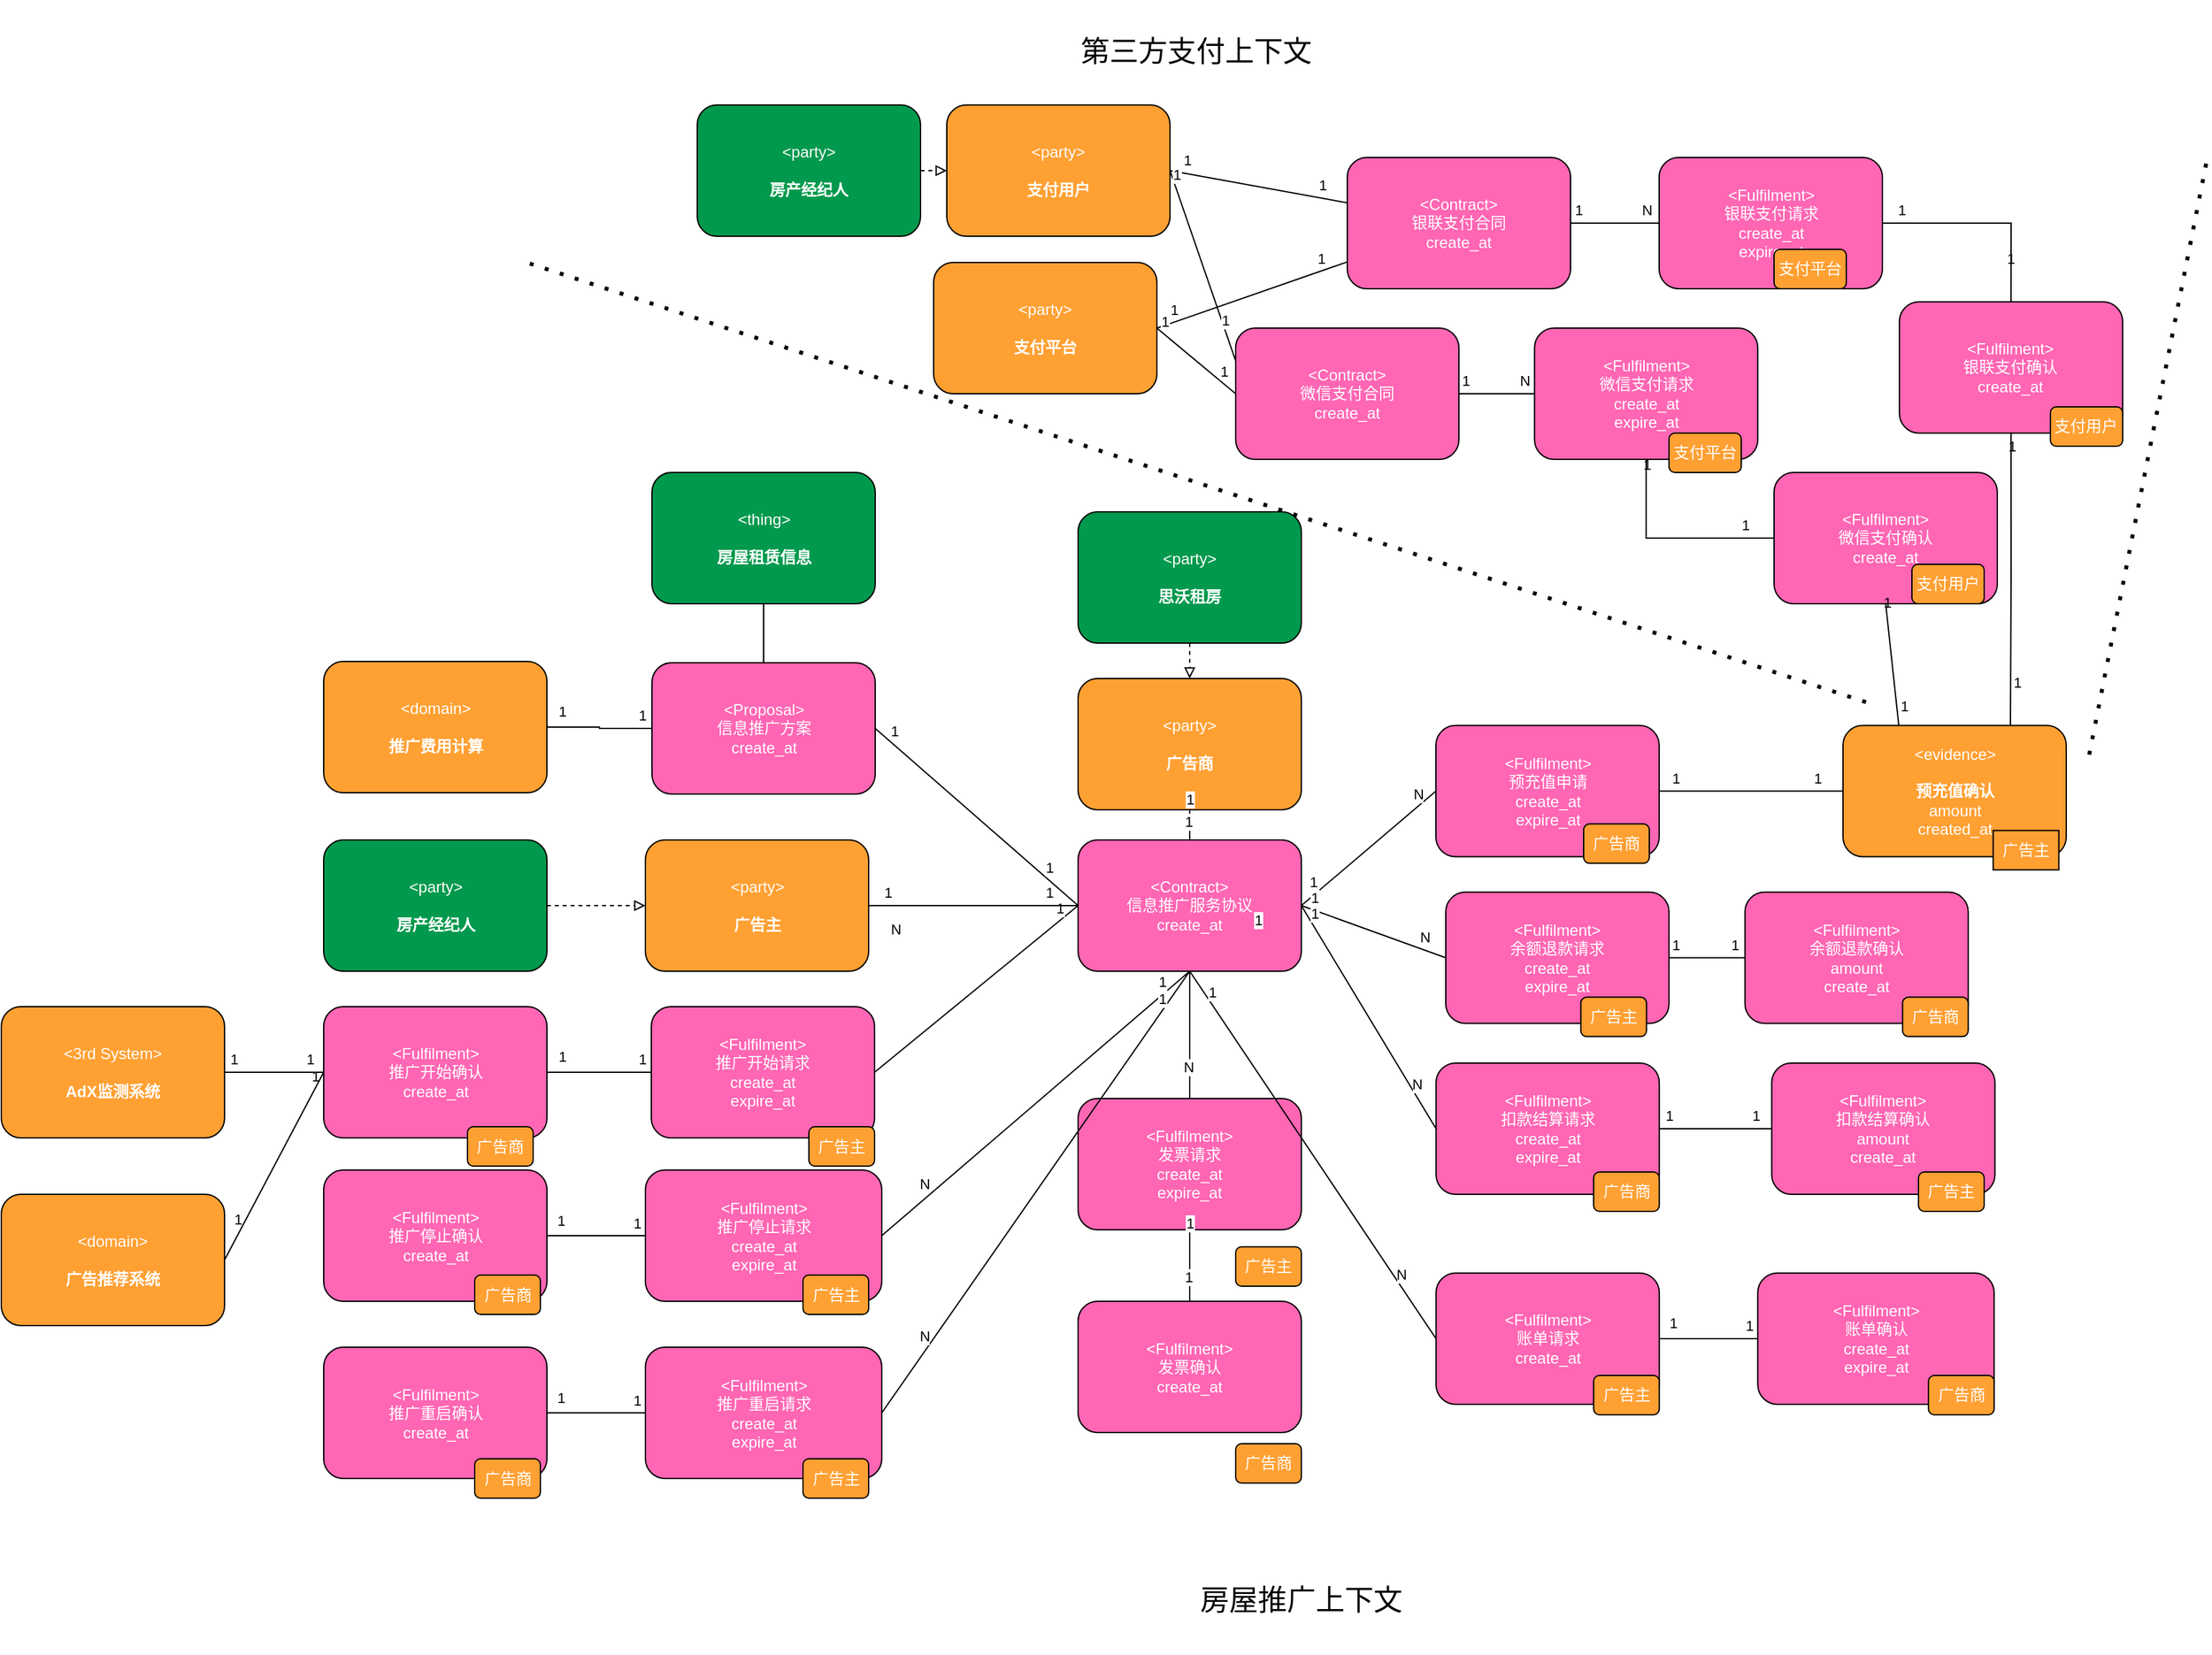 <mxfile version="17.1.3" type="github">
  <diagram id="7X0aprmpQkbsL2IaRRZH" name="Page-1">
    <mxGraphModel dx="5043" dy="2040" grid="1" gridSize="10" guides="1" tooltips="1" connect="1" arrows="1" fold="1" page="1" pageScale="1" pageWidth="1654" pageHeight="2336" math="0" shadow="0">
      <root>
        <mxCell id="0" />
        <mxCell id="1" parent="0" />
        <object label="&lt;font color=&quot;#ffffff&quot;&gt;&amp;lt;%type%&amp;gt;&lt;br&gt;%name%&lt;br&gt;%createAt%&lt;br&gt;&lt;/font&gt;" placeholders="1" type="Contract" name="信息推广服务协议" createAt="create_at" id="3hr6SnEZfDYjpyvEF0oO-1">
          <mxCell style="rounded=1;whiteSpace=wrap;html=1;fillColor=#FF66B3;noLabel=0;comic=0;recursiveResize=1;" parent="1" vertex="1">
            <mxGeometry x="690" y="730" width="170" height="100" as="geometry" />
          </mxCell>
        </object>
        <object label="&lt;font color=&quot;#ffffff&quot;&gt;&amp;lt;%type%&amp;gt;&lt;br&gt;%name%&lt;br&gt;%createAt%&lt;br&gt;%expireAt%&lt;br&gt;&lt;/font&gt;" placeholders="1" type="Fulfilment" name="推广开始请求" createAt="create_at" expireAt="expire_at" id="3hr6SnEZfDYjpyvEF0oO-2">
          <mxCell style="rounded=1;whiteSpace=wrap;html=1;fillColor=#FF66B3;noLabel=0;comic=0;recursiveResize=1;" parent="1" vertex="1">
            <mxGeometry x="365.0" y="857" width="170" height="100" as="geometry" />
          </mxCell>
        </object>
        <object label="&lt;font color=&quot;#ffffff&quot;&gt;&amp;lt;%type%&amp;gt;&lt;br&gt;%name%&lt;br&gt;%createAt%&lt;br&gt;&lt;/font&gt;" placeholders="1" type="Fulfilment" name="推广开始确认" createAt="create_at" id="3hr6SnEZfDYjpyvEF0oO-3">
          <mxCell style="rounded=1;whiteSpace=wrap;html=1;fillColor=#FF66B3;noLabel=0;comic=0;recursiveResize=1;" parent="1" vertex="1">
            <mxGeometry x="115.5" y="857" width="170" height="100" as="geometry" />
          </mxCell>
        </object>
        <mxCell id="3hr6SnEZfDYjpyvEF0oO-4" style="rounded=0;orthogonalLoop=1;jettySize=auto;html=1;entryX=1;entryY=0.5;entryDx=0;entryDy=0;endArrow=none;endFill=0;exitX=0;exitY=0.5;exitDx=0;exitDy=0;" parent="1" source="3hr6SnEZfDYjpyvEF0oO-1" target="3hr6SnEZfDYjpyvEF0oO-2" edge="1">
          <mxGeometry relative="1" as="geometry">
            <mxPoint x="650" y="780" as="sourcePoint" />
            <mxPoint x="870" y="680" as="targetPoint" />
          </mxGeometry>
        </mxCell>
        <mxCell id="3hr6SnEZfDYjpyvEF0oO-5" value="1" style="edgeLabel;html=1;align=center;verticalAlign=middle;resizable=0;points=[];" parent="3hr6SnEZfDYjpyvEF0oO-4" vertex="1" connectable="0">
          <mxGeometry x="-0.82" relative="1" as="geometry">
            <mxPoint y="-10" as="offset" />
          </mxGeometry>
        </mxCell>
        <mxCell id="3hr6SnEZfDYjpyvEF0oO-6" value="N" style="edgeLabel;html=1;align=center;verticalAlign=middle;resizable=0;points=[];" parent="3hr6SnEZfDYjpyvEF0oO-4" vertex="1" connectable="0">
          <mxGeometry x="0.72" y="-1" relative="1" as="geometry">
            <mxPoint x="-5" y="-91" as="offset" />
          </mxGeometry>
        </mxCell>
        <mxCell id="3hr6SnEZfDYjpyvEF0oO-7" style="edgeStyle=orthogonalEdgeStyle;rounded=0;orthogonalLoop=1;jettySize=auto;html=1;exitX=0;exitY=0.5;exitDx=0;exitDy=0;endArrow=none;endFill=0;entryX=1;entryY=0.5;entryDx=0;entryDy=0;" parent="1" source="3hr6SnEZfDYjpyvEF0oO-2" target="3hr6SnEZfDYjpyvEF0oO-3" edge="1">
          <mxGeometry relative="1" as="geometry">
            <mxPoint x="1022.67" y="868.5" as="sourcePoint" />
            <mxPoint x="1062.67" y="868.5" as="targetPoint" />
          </mxGeometry>
        </mxCell>
        <mxCell id="3hr6SnEZfDYjpyvEF0oO-8" value="1" style="edgeLabel;html=1;align=center;verticalAlign=middle;resizable=0;points=[];" parent="3hr6SnEZfDYjpyvEF0oO-7" vertex="1" connectable="0">
          <mxGeometry x="-0.82" relative="1" as="geometry">
            <mxPoint y="-10" as="offset" />
          </mxGeometry>
        </mxCell>
        <mxCell id="3hr6SnEZfDYjpyvEF0oO-9" value="1" style="edgeLabel;html=1;align=center;verticalAlign=middle;resizable=0;points=[];" parent="3hr6SnEZfDYjpyvEF0oO-7" vertex="1" connectable="0">
          <mxGeometry x="0.72" y="-1" relative="1" as="geometry">
            <mxPoint y="-11" as="offset" />
          </mxGeometry>
        </mxCell>
        <object label="&lt;font color=&quot;#ffffff&quot;&gt;&amp;lt;%type%&amp;gt;&lt;br&gt;%name%&lt;br&gt;%createAt%&lt;br&gt;%expireAt%&lt;br&gt;&lt;/font&gt;" placeholders="1" type="Fulfilment" name="推广停止请求" createAt="create_at" expireAt="expire_at" id="3hr6SnEZfDYjpyvEF0oO-10">
          <mxCell style="rounded=1;whiteSpace=wrap;html=1;fillColor=#FF66B3;noLabel=0;comic=0;recursiveResize=1;" parent="1" vertex="1">
            <mxGeometry x="360.5" y="981.5" width="180" height="100" as="geometry" />
          </mxCell>
        </object>
        <object label="&lt;font color=&quot;#ffffff&quot;&gt;&amp;lt;%type%&amp;gt;&lt;br&gt;%name%&lt;br&gt;%createAt%&lt;br&gt;&lt;/font&gt;" placeholders="1" type="Fulfilment" name="推广停止确认" createAt="create_at" id="3hr6SnEZfDYjpyvEF0oO-11">
          <mxCell style="rounded=1;whiteSpace=wrap;html=1;fillColor=#FF66B3;noLabel=0;comic=0;recursiveResize=1;" parent="1" vertex="1">
            <mxGeometry x="115.5" y="981.5" width="170" height="100" as="geometry" />
          </mxCell>
        </object>
        <mxCell id="3hr6SnEZfDYjpyvEF0oO-12" style="edgeStyle=orthogonalEdgeStyle;rounded=0;orthogonalLoop=1;jettySize=auto;html=1;exitX=0;exitY=0.5;exitDx=0;exitDy=0;endArrow=none;endFill=0;entryX=1;entryY=0.5;entryDx=0;entryDy=0;" parent="1" source="3hr6SnEZfDYjpyvEF0oO-10" target="3hr6SnEZfDYjpyvEF0oO-11" edge="1">
          <mxGeometry relative="1" as="geometry">
            <mxPoint x="1075.5" y="771.5" as="sourcePoint" />
            <mxPoint x="1115.5" y="771.5" as="targetPoint" />
          </mxGeometry>
        </mxCell>
        <mxCell id="3hr6SnEZfDYjpyvEF0oO-13" value="1" style="edgeLabel;html=1;align=center;verticalAlign=middle;resizable=0;points=[];" parent="3hr6SnEZfDYjpyvEF0oO-12" vertex="1" connectable="0">
          <mxGeometry x="-0.82" relative="1" as="geometry">
            <mxPoint y="-10" as="offset" />
          </mxGeometry>
        </mxCell>
        <mxCell id="3hr6SnEZfDYjpyvEF0oO-14" value="1" style="edgeLabel;html=1;align=center;verticalAlign=middle;resizable=0;points=[];" parent="3hr6SnEZfDYjpyvEF0oO-12" vertex="1" connectable="0">
          <mxGeometry x="0.72" y="-1" relative="1" as="geometry">
            <mxPoint y="-11" as="offset" />
          </mxGeometry>
        </mxCell>
        <mxCell id="3hr6SnEZfDYjpyvEF0oO-15" style="rounded=0;orthogonalLoop=1;jettySize=auto;html=1;exitX=0.5;exitY=1;exitDx=0;exitDy=0;entryX=1;entryY=0.5;entryDx=0;entryDy=0;endArrow=none;endFill=0;" parent="1" source="3hr6SnEZfDYjpyvEF0oO-1" target="3hr6SnEZfDYjpyvEF0oO-10" edge="1">
          <mxGeometry relative="1" as="geometry">
            <mxPoint x="765" y="710" as="sourcePoint" />
            <mxPoint x="910" y="650" as="targetPoint" />
          </mxGeometry>
        </mxCell>
        <mxCell id="3hr6SnEZfDYjpyvEF0oO-16" value="1" style="edgeLabel;html=1;align=center;verticalAlign=middle;resizable=0;points=[];" parent="3hr6SnEZfDYjpyvEF0oO-15" vertex="1" connectable="0">
          <mxGeometry x="-0.82" relative="1" as="geometry">
            <mxPoint y="-10" as="offset" />
          </mxGeometry>
        </mxCell>
        <mxCell id="3hr6SnEZfDYjpyvEF0oO-17" value="N" style="edgeLabel;html=1;align=center;verticalAlign=middle;resizable=0;points=[];" parent="3hr6SnEZfDYjpyvEF0oO-15" vertex="1" connectable="0">
          <mxGeometry x="0.72" y="-1" relative="1" as="geometry">
            <mxPoint y="-11" as="offset" />
          </mxGeometry>
        </mxCell>
        <object label="&lt;font color=&quot;#ffffff&quot;&gt;&amp;lt;%type%&amp;gt;&lt;br&gt;%name%&lt;br&gt;%createAt%&lt;br&gt;%expireAt%&lt;br&gt;&lt;/font&gt;" placeholders="1" type="Fulfilment" name="预充值申请" createAt="create_at" expireAt="expire_at" id="3hr6SnEZfDYjpyvEF0oO-18">
          <mxCell style="rounded=1;whiteSpace=wrap;html=1;fillColor=#FF66B3;noLabel=0;comic=0;recursiveResize=1;" parent="1" vertex="1">
            <mxGeometry x="962.5" y="642.78" width="170" height="100" as="geometry" />
          </mxCell>
        </object>
        <object label="&lt;font color=&quot;#ffffff&quot;&gt;&amp;lt;%type%&amp;gt;&lt;br&gt;%name%&lt;br&gt;%createAt%&lt;br&gt;&lt;/font&gt;" placeholders="1" type="Fulfilment" name="微信支付确认" createAt="create_at" id="3hr6SnEZfDYjpyvEF0oO-19">
          <mxCell style="rounded=1;whiteSpace=wrap;html=1;fillColor=#FF66B3;noLabel=0;comic=0;recursiveResize=1;" parent="1" vertex="1">
            <mxGeometry x="1220" y="450" width="170" height="100" as="geometry" />
          </mxCell>
        </object>
        <mxCell id="3hr6SnEZfDYjpyvEF0oO-20" style="edgeStyle=orthogonalEdgeStyle;rounded=0;orthogonalLoop=1;jettySize=auto;html=1;exitX=1;exitY=0.5;exitDx=0;exitDy=0;endArrow=none;endFill=0;entryX=0;entryY=0.5;entryDx=0;entryDy=0;" parent="1" source="3hr6SnEZfDYjpyvEF0oO-18" target="3hr6SnEZfDYjpyvEF0oO-69" edge="1">
          <mxGeometry relative="1" as="geometry">
            <mxPoint x="1127.85" y="882.78" as="sourcePoint" />
            <mxPoint x="1167.85" y="882.78" as="targetPoint" />
          </mxGeometry>
        </mxCell>
        <mxCell id="3hr6SnEZfDYjpyvEF0oO-21" value="1" style="edgeLabel;html=1;align=center;verticalAlign=middle;resizable=0;points=[];" parent="3hr6SnEZfDYjpyvEF0oO-20" vertex="1" connectable="0">
          <mxGeometry x="-0.82" relative="1" as="geometry">
            <mxPoint y="-10" as="offset" />
          </mxGeometry>
        </mxCell>
        <mxCell id="3hr6SnEZfDYjpyvEF0oO-22" value="1" style="edgeLabel;html=1;align=center;verticalAlign=middle;resizable=0;points=[];" parent="3hr6SnEZfDYjpyvEF0oO-20" vertex="1" connectable="0">
          <mxGeometry x="0.72" y="-1" relative="1" as="geometry">
            <mxPoint y="-11" as="offset" />
          </mxGeometry>
        </mxCell>
        <mxCell id="3hr6SnEZfDYjpyvEF0oO-23" style="rounded=0;orthogonalLoop=1;jettySize=auto;html=1;entryX=0;entryY=0.5;entryDx=0;entryDy=0;endArrow=none;endFill=0;" parent="1" target="3hr6SnEZfDYjpyvEF0oO-18" edge="1">
          <mxGeometry relative="1" as="geometry">
            <mxPoint x="860" y="780" as="sourcePoint" />
            <mxPoint x="915" y="800" as="targetPoint" />
          </mxGeometry>
        </mxCell>
        <mxCell id="3hr6SnEZfDYjpyvEF0oO-24" value="1" style="edgeLabel;html=1;align=center;verticalAlign=middle;resizable=0;points=[];" parent="3hr6SnEZfDYjpyvEF0oO-23" vertex="1" connectable="0">
          <mxGeometry x="-0.82" relative="1" as="geometry">
            <mxPoint y="-10" as="offset" />
          </mxGeometry>
        </mxCell>
        <mxCell id="3hr6SnEZfDYjpyvEF0oO-25" value="N" style="edgeLabel;html=1;align=center;verticalAlign=middle;resizable=0;points=[];" parent="3hr6SnEZfDYjpyvEF0oO-23" vertex="1" connectable="0">
          <mxGeometry x="0.72" y="-1" relative="1" as="geometry">
            <mxPoint y="-11" as="offset" />
          </mxGeometry>
        </mxCell>
        <object label="&lt;font color=&quot;#ffffff&quot;&gt;&amp;lt;%type%&amp;gt;&lt;br&gt;%name%&lt;br&gt;%createAt%&lt;br&gt;%expireAt%&lt;br&gt;&lt;/font&gt;" placeholders="1" type="Fulfilment" name="余额退款请求" createAt="create_at" expireAt="expire_at" id="3hr6SnEZfDYjpyvEF0oO-31">
          <mxCell style="rounded=1;whiteSpace=wrap;html=1;fillColor=#FF66B3;noLabel=0;comic=0;recursiveResize=1;" parent="1" vertex="1">
            <mxGeometry x="970" y="769.78" width="170" height="100" as="geometry" />
          </mxCell>
        </object>
        <object label="&lt;font color=&quot;#ffffff&quot;&gt;&amp;lt;%type%&amp;gt;&lt;br&gt;%name%&lt;br&gt;%amount%&lt;br&gt;%createAt%&lt;br&gt;&lt;/font&gt;" placeholders="1" type="Fulfilment" name="余额退款确认" createAt="create_at" amount="amount" id="3hr6SnEZfDYjpyvEF0oO-32">
          <mxCell style="rounded=1;whiteSpace=wrap;html=1;fillColor=#FF66B3;noLabel=0;comic=0;recursiveResize=1;" parent="1" vertex="1">
            <mxGeometry x="1197.85" y="769.78" width="170" height="100" as="geometry" />
          </mxCell>
        </object>
        <mxCell id="3hr6SnEZfDYjpyvEF0oO-33" style="edgeStyle=orthogonalEdgeStyle;rounded=0;orthogonalLoop=1;jettySize=auto;html=1;exitX=1;exitY=0.5;exitDx=0;exitDy=0;endArrow=none;endFill=0;entryX=0;entryY=0.5;entryDx=0;entryDy=0;" parent="1" source="3hr6SnEZfDYjpyvEF0oO-31" target="3hr6SnEZfDYjpyvEF0oO-32" edge="1">
          <mxGeometry relative="1" as="geometry">
            <mxPoint x="1247.85" y="689.78" as="sourcePoint" />
            <mxPoint x="1287.85" y="689.78" as="targetPoint" />
          </mxGeometry>
        </mxCell>
        <mxCell id="3hr6SnEZfDYjpyvEF0oO-34" value="1" style="edgeLabel;html=1;align=center;verticalAlign=middle;resizable=0;points=[];" parent="3hr6SnEZfDYjpyvEF0oO-33" vertex="1" connectable="0">
          <mxGeometry x="-0.82" relative="1" as="geometry">
            <mxPoint y="-10" as="offset" />
          </mxGeometry>
        </mxCell>
        <mxCell id="3hr6SnEZfDYjpyvEF0oO-35" value="1" style="edgeLabel;html=1;align=center;verticalAlign=middle;resizable=0;points=[];" parent="3hr6SnEZfDYjpyvEF0oO-33" vertex="1" connectable="0">
          <mxGeometry x="0.72" y="-1" relative="1" as="geometry">
            <mxPoint y="-11" as="offset" />
          </mxGeometry>
        </mxCell>
        <mxCell id="3hr6SnEZfDYjpyvEF0oO-39" style="rounded=0;orthogonalLoop=1;jettySize=auto;html=1;exitX=1;exitY=0.5;exitDx=0;exitDy=0;entryX=0;entryY=0.5;entryDx=0;entryDy=0;endArrow=none;endFill=0;" parent="1" source="3hr6SnEZfDYjpyvEF0oO-1" target="3hr6SnEZfDYjpyvEF0oO-31" edge="1">
          <mxGeometry relative="1" as="geometry">
            <mxPoint x="755" y="850" as="sourcePoint" />
            <mxPoint x="915" y="920" as="targetPoint" />
          </mxGeometry>
        </mxCell>
        <mxCell id="3hr6SnEZfDYjpyvEF0oO-40" value="1" style="edgeLabel;html=1;align=center;verticalAlign=middle;resizable=0;points=[];" parent="3hr6SnEZfDYjpyvEF0oO-39" vertex="1" connectable="0">
          <mxGeometry x="-0.82" relative="1" as="geometry">
            <mxPoint y="-10" as="offset" />
          </mxGeometry>
        </mxCell>
        <mxCell id="3hr6SnEZfDYjpyvEF0oO-41" value="N" style="edgeLabel;html=1;align=center;verticalAlign=middle;resizable=0;points=[];" parent="3hr6SnEZfDYjpyvEF0oO-39" vertex="1" connectable="0">
          <mxGeometry x="0.72" y="-1" relative="1" as="geometry">
            <mxPoint y="-11" as="offset" />
          </mxGeometry>
        </mxCell>
        <object label="&lt;font color=&quot;#ffffff&quot;&gt;&amp;lt;%type%&amp;gt;&lt;br&gt;%name%&lt;br&gt;%createAt%&lt;br&gt;%expireAt%&lt;br&gt;&lt;/font&gt;" placeholders="1" type="Fulfilment" name="扣款结算请求" createAt="create_at" expireAt="expire_at" id="3hr6SnEZfDYjpyvEF0oO-42">
          <mxCell style="rounded=1;whiteSpace=wrap;html=1;fillColor=#FF66B3;noLabel=0;comic=0;recursiveResize=1;" parent="1" vertex="1">
            <mxGeometry x="962.6" y="900" width="170" height="100" as="geometry" />
          </mxCell>
        </object>
        <object label="&lt;font color=&quot;#ffffff&quot;&gt;&amp;lt;%type%&amp;gt;&lt;br&gt;%name%&lt;br&gt;%amount%&lt;br&gt;%createAt%&lt;br&gt;&lt;/font&gt;" placeholders="1" type="Fulfilment" name="扣款结算确认" createAt="create_at" amount="amount" id="3hr6SnEZfDYjpyvEF0oO-43">
          <mxCell style="rounded=1;whiteSpace=wrap;html=1;fillColor=#FF66B3;noLabel=0;comic=0;recursiveResize=1;" parent="1" vertex="1">
            <mxGeometry x="1218.22" y="900" width="170" height="100" as="geometry" />
          </mxCell>
        </object>
        <mxCell id="3hr6SnEZfDYjpyvEF0oO-44" style="edgeStyle=orthogonalEdgeStyle;rounded=0;orthogonalLoop=1;jettySize=auto;html=1;exitX=1;exitY=0.5;exitDx=0;exitDy=0;endArrow=none;endFill=0;entryX=0;entryY=0.5;entryDx=0;entryDy=0;" parent="1" source="3hr6SnEZfDYjpyvEF0oO-42" target="3hr6SnEZfDYjpyvEF0oO-43" edge="1">
          <mxGeometry relative="1" as="geometry">
            <mxPoint x="1397.6" y="770" as="sourcePoint" />
            <mxPoint x="1437.6" y="770" as="targetPoint" />
          </mxGeometry>
        </mxCell>
        <mxCell id="3hr6SnEZfDYjpyvEF0oO-45" value="1" style="edgeLabel;html=1;align=center;verticalAlign=middle;resizable=0;points=[];" parent="3hr6SnEZfDYjpyvEF0oO-44" vertex="1" connectable="0">
          <mxGeometry x="-0.82" relative="1" as="geometry">
            <mxPoint y="-10" as="offset" />
          </mxGeometry>
        </mxCell>
        <mxCell id="3hr6SnEZfDYjpyvEF0oO-46" value="1" style="edgeLabel;html=1;align=center;verticalAlign=middle;resizable=0;points=[];" parent="3hr6SnEZfDYjpyvEF0oO-44" vertex="1" connectable="0">
          <mxGeometry x="0.72" y="-1" relative="1" as="geometry">
            <mxPoint y="-11" as="offset" />
          </mxGeometry>
        </mxCell>
        <mxCell id="3hr6SnEZfDYjpyvEF0oO-47" style="rounded=0;orthogonalLoop=1;jettySize=auto;html=1;endArrow=none;endFill=0;entryX=0;entryY=0.5;entryDx=0;entryDy=0;exitX=1;exitY=0.5;exitDx=0;exitDy=0;" parent="1" source="3hr6SnEZfDYjpyvEF0oO-1" target="3hr6SnEZfDYjpyvEF0oO-42" edge="1">
          <mxGeometry relative="1" as="geometry">
            <mxPoint x="735" y="830" as="sourcePoint" />
            <mxPoint x="905" y="1150" as="targetPoint" />
          </mxGeometry>
        </mxCell>
        <mxCell id="3hr6SnEZfDYjpyvEF0oO-48" value="1" style="edgeLabel;html=1;align=center;verticalAlign=middle;resizable=0;points=[];" parent="3hr6SnEZfDYjpyvEF0oO-47" vertex="1" connectable="0">
          <mxGeometry x="-0.82" relative="1" as="geometry">
            <mxPoint y="-10" as="offset" />
          </mxGeometry>
        </mxCell>
        <mxCell id="3hr6SnEZfDYjpyvEF0oO-49" value="N" style="edgeLabel;html=1;align=center;verticalAlign=middle;resizable=0;points=[];" parent="3hr6SnEZfDYjpyvEF0oO-47" vertex="1" connectable="0">
          <mxGeometry x="0.72" y="-1" relative="1" as="geometry">
            <mxPoint y="-11" as="offset" />
          </mxGeometry>
        </mxCell>
        <object label="&lt;font color=&quot;#ffffff&quot;&gt;&amp;lt;%type%&amp;gt;&lt;br&gt;%name%&lt;br&gt;%createAt%&lt;br&gt;%expireAt%&lt;br&gt;&lt;/font&gt;" placeholders="1" type="Fulfilment" name="发票请求" createAt="create_at" expireAt="expire_at" id="3hr6SnEZfDYjpyvEF0oO-50">
          <mxCell style="rounded=1;whiteSpace=wrap;html=1;fillColor=#FF66B3;noLabel=0;comic=0;recursiveResize=1;" parent="1" vertex="1">
            <mxGeometry x="690" y="927" width="170" height="100" as="geometry" />
          </mxCell>
        </object>
        <object label="&lt;font color=&quot;#ffffff&quot;&gt;&amp;lt;%type%&amp;gt;&lt;br&gt;%name%&lt;br&gt;%createAt%&lt;br&gt;&lt;/font&gt;" placeholders="1" type="Fulfilment" name="发票确认" createAt="create_at" id="3hr6SnEZfDYjpyvEF0oO-51">
          <mxCell style="rounded=1;whiteSpace=wrap;html=1;fillColor=#FF66B3;noLabel=0;comic=0;recursiveResize=1;" parent="1" vertex="1">
            <mxGeometry x="690" y="1081.5" width="170" height="100" as="geometry" />
          </mxCell>
        </object>
        <mxCell id="3hr6SnEZfDYjpyvEF0oO-52" style="edgeStyle=orthogonalEdgeStyle;rounded=0;orthogonalLoop=1;jettySize=auto;html=1;exitX=0.5;exitY=1;exitDx=0;exitDy=0;endArrow=none;endFill=0;entryX=0.5;entryY=0;entryDx=0;entryDy=0;" parent="1" source="3hr6SnEZfDYjpyvEF0oO-50" target="3hr6SnEZfDYjpyvEF0oO-51" edge="1">
          <mxGeometry relative="1" as="geometry">
            <mxPoint x="1230" y="967" as="sourcePoint" />
            <mxPoint x="1270" y="967" as="targetPoint" />
          </mxGeometry>
        </mxCell>
        <mxCell id="3hr6SnEZfDYjpyvEF0oO-53" value="1" style="edgeLabel;html=1;align=center;verticalAlign=middle;resizable=0;points=[];" parent="3hr6SnEZfDYjpyvEF0oO-52" vertex="1" connectable="0">
          <mxGeometry x="-0.82" relative="1" as="geometry">
            <mxPoint y="-10" as="offset" />
          </mxGeometry>
        </mxCell>
        <mxCell id="3hr6SnEZfDYjpyvEF0oO-54" value="1" style="edgeLabel;html=1;align=center;verticalAlign=middle;resizable=0;points=[];" parent="3hr6SnEZfDYjpyvEF0oO-52" vertex="1" connectable="0">
          <mxGeometry x="0.72" y="-1" relative="1" as="geometry">
            <mxPoint y="-11" as="offset" />
          </mxGeometry>
        </mxCell>
        <object label="&lt;font color=&quot;#ffffff&quot;&gt;&amp;lt;%type%&amp;gt;&lt;br&gt;&lt;br&gt;&lt;b&gt;%name%&lt;/b&gt;&lt;br&gt;&lt;/font&gt;" placeholders="1" type="party" name="房产经纪人" id="3hr6SnEZfDYjpyvEF0oO-55">
          <mxCell style="rounded=1;whiteSpace=wrap;html=1;noLabel=0;comic=0;recursiveResize=1;fillColor=#00994D;" parent="1" vertex="1">
            <mxGeometry x="115.5" y="730" width="170" height="100" as="geometry" />
          </mxCell>
        </object>
        <mxCell id="3hr6SnEZfDYjpyvEF0oO-56" style="edgeStyle=orthogonalEdgeStyle;rounded=0;orthogonalLoop=1;jettySize=auto;html=1;entryX=0;entryY=0.5;entryDx=0;entryDy=0;endArrow=none;endFill=0;exitX=1;exitY=0.5;exitDx=0;exitDy=0;" parent="1" source="3hr6SnEZfDYjpyvEF0oO-59" target="3hr6SnEZfDYjpyvEF0oO-1" edge="1">
          <mxGeometry relative="1" as="geometry">
            <mxPoint x="590" y="920" as="sourcePoint" />
            <mxPoint x="690" y="920" as="targetPoint" />
          </mxGeometry>
        </mxCell>
        <mxCell id="3hr6SnEZfDYjpyvEF0oO-57" value="1" style="edgeLabel;html=1;align=center;verticalAlign=middle;resizable=0;points=[];" parent="3hr6SnEZfDYjpyvEF0oO-56" vertex="1" connectable="0">
          <mxGeometry x="-0.82" relative="1" as="geometry">
            <mxPoint y="-10" as="offset" />
          </mxGeometry>
        </mxCell>
        <mxCell id="3hr6SnEZfDYjpyvEF0oO-58" value="1" style="edgeLabel;html=1;align=center;verticalAlign=middle;resizable=0;points=[];" parent="3hr6SnEZfDYjpyvEF0oO-56" vertex="1" connectable="0">
          <mxGeometry x="0.72" y="-1" relative="1" as="geometry">
            <mxPoint y="-11" as="offset" />
          </mxGeometry>
        </mxCell>
        <object label="&lt;font color=&quot;#ffffff&quot;&gt;&amp;lt;%type%&amp;gt;&lt;br&gt;&lt;br&gt;&lt;b&gt;%name%&lt;/b&gt;&lt;br&gt;&lt;/font&gt;" placeholders="1" type="party" name="广告主" id="3hr6SnEZfDYjpyvEF0oO-59">
          <mxCell style="rounded=1;whiteSpace=wrap;html=1;noLabel=0;comic=0;recursiveResize=1;fillColor=#FFA033;" parent="1" vertex="1">
            <mxGeometry x="360.5" y="730" width="170" height="100" as="geometry" />
          </mxCell>
        </object>
        <mxCell id="3hr6SnEZfDYjpyvEF0oO-60" style="edgeStyle=none;rounded=0;orthogonalLoop=1;jettySize=auto;html=1;exitX=1;exitY=0.5;exitDx=0;exitDy=0;endArrow=block;endFill=0;dashed=1;entryX=0;entryY=0.5;entryDx=0;entryDy=0;" parent="1" source="3hr6SnEZfDYjpyvEF0oO-55" target="3hr6SnEZfDYjpyvEF0oO-59" edge="1">
          <mxGeometry relative="1" as="geometry">
            <mxPoint x="525.5" y="850" as="sourcePoint" />
            <mxPoint x="595.5" y="850" as="targetPoint" />
          </mxGeometry>
        </mxCell>
        <mxCell id="3hr6SnEZfDYjpyvEF0oO-65" style="rounded=0;orthogonalLoop=1;jettySize=auto;html=1;entryX=0.5;entryY=0;entryDx=0;entryDy=0;endArrow=none;endFill=0;fontColor=#FFFFFF;exitX=0.5;exitY=1;exitDx=0;exitDy=0;" parent="1" source="3hr6SnEZfDYjpyvEF0oO-1" target="3hr6SnEZfDYjpyvEF0oO-50" edge="1">
          <mxGeometry relative="1" as="geometry">
            <mxPoint x="790" y="960" as="sourcePoint" />
            <mxPoint x="970" y="970" as="targetPoint" />
          </mxGeometry>
        </mxCell>
        <mxCell id="3hr6SnEZfDYjpyvEF0oO-66" value="1" style="edgeLabel;html=1;align=center;verticalAlign=middle;resizable=0;points=[];labelBackgroundColor=#FFFFFF;fontColor=#000000;strokeColor=#000000;fillColor=#FFa033;" parent="3hr6SnEZfDYjpyvEF0oO-65" vertex="1" connectable="0">
          <mxGeometry x="-0.82" relative="1" as="geometry">
            <mxPoint x="52" y="-48" as="offset" />
          </mxGeometry>
        </mxCell>
        <mxCell id="3hr6SnEZfDYjpyvEF0oO-67" value="N" style="edgeLabel;html=1;align=center;verticalAlign=middle;resizable=0;points=[];labelBackgroundColor=#FFFFFF;fontColor=#000000;strokeColor=#000000;fillColor=#FFa033;" parent="3hr6SnEZfDYjpyvEF0oO-65" vertex="1" connectable="0">
          <mxGeometry x="0.72" y="-1" relative="1" as="geometry">
            <mxPoint y="-11" as="offset" />
          </mxGeometry>
        </mxCell>
        <mxCell id="3hr6SnEZfDYjpyvEF0oO-68" value="&lt;font color=&quot;#ffffff&quot;&gt;广告主&lt;/font&gt;" style="rounded=1;whiteSpace=wrap;html=1;fillColor=#FFa033;strokeColor=#000000;" parent="1" vertex="1">
          <mxGeometry x="810" y="1040" width="50" height="30" as="geometry" />
        </mxCell>
        <object label="&lt;font color=&quot;#ffffff&quot;&gt;&lt;span&gt;&amp;lt;%type%&amp;gt;&lt;br&gt;&lt;br&gt;&lt;b&gt;%name%&lt;br&gt;&lt;/b&gt;%amount%&lt;br&gt;%createAt%&lt;/span&gt;&lt;br&gt;&lt;/font&gt;" placeholders="1" type="evidence" name="预充值确认" createAt="created_at" amount="amount" id="3hr6SnEZfDYjpyvEF0oO-69">
          <mxCell style="rounded=1;whiteSpace=wrap;html=1;noLabel=0;comic=0;recursiveResize=1;fillColor=#FFA033;labelBackgroundColor=#FFA033;fontColor=#000000;strokeColor=#000000;" parent="1" vertex="1">
            <mxGeometry x="1272.5" y="642.78" width="170" height="100" as="geometry" />
          </mxCell>
        </object>
        <object label="&lt;font color=&quot;#ffffff&quot;&gt;&amp;lt;%type%&amp;gt;&lt;br&gt;%name%&lt;br&gt;%createAt%&lt;br&gt;%expireAt%&lt;br&gt;&lt;/font&gt;" placeholders="1" type="Fulfilment" name="微信支付请求" createAt="create_at" expireAt="expire_at" id="3hr6SnEZfDYjpyvEF0oO-70">
          <mxCell style="rounded=1;whiteSpace=wrap;html=1;fillColor=#FF66B3;noLabel=0;comic=0;recursiveResize=1;labelBackgroundColor=none;fontColor=#FFFFFF;strokeColor=#000000;" parent="1" vertex="1">
            <mxGeometry x="1037.6" y="340" width="170" height="100" as="geometry" />
          </mxCell>
        </object>
        <mxCell id="3hr6SnEZfDYjpyvEF0oO-71" style="rounded=0;orthogonalLoop=1;jettySize=auto;html=1;exitX=0.5;exitY=1;exitDx=0;exitDy=0;entryX=0.25;entryY=0;entryDx=0;entryDy=0;endArrow=none;endFill=0;fontColor=#FFFFFF;" parent="1" source="3hr6SnEZfDYjpyvEF0oO-19" target="3hr6SnEZfDYjpyvEF0oO-69" edge="1">
          <mxGeometry relative="1" as="geometry">
            <mxPoint x="1360" y="460" as="sourcePoint" />
            <mxPoint x="1282.5" y="510" as="targetPoint" />
          </mxGeometry>
        </mxCell>
        <mxCell id="3hr6SnEZfDYjpyvEF0oO-72" value="&lt;font color=&quot;#000000&quot;&gt;1&lt;/font&gt;" style="edgeLabel;html=1;align=center;verticalAlign=middle;resizable=0;points=[];labelBackgroundColor=none;fontColor=#FFFFFF;strokeColor=#000000;fillColor=#FFA033;" parent="3hr6SnEZfDYjpyvEF0oO-71" vertex="1" connectable="0">
          <mxGeometry x="-0.82" relative="1" as="geometry">
            <mxPoint y="-10" as="offset" />
          </mxGeometry>
        </mxCell>
        <mxCell id="3hr6SnEZfDYjpyvEF0oO-73" value="1" style="edgeLabel;html=1;align=center;verticalAlign=middle;resizable=0;points=[];labelBackgroundColor=none;fontColor=#000000;strokeColor=#000000;fillColor=#FFA033;" parent="3hr6SnEZfDYjpyvEF0oO-71" vertex="1" connectable="0">
          <mxGeometry x="0.72" y="-1" relative="1" as="geometry">
            <mxPoint x="6" y="-2" as="offset" />
          </mxGeometry>
        </mxCell>
        <mxCell id="3hr6SnEZfDYjpyvEF0oO-74" style="edgeStyle=orthogonalEdgeStyle;rounded=0;orthogonalLoop=1;jettySize=auto;html=1;exitX=0.5;exitY=1;exitDx=0;exitDy=0;entryX=0;entryY=0.5;entryDx=0;entryDy=0;endArrow=none;endFill=0;fontColor=#000000;" parent="1" source="3hr6SnEZfDYjpyvEF0oO-70" target="3hr6SnEZfDYjpyvEF0oO-19" edge="1">
          <mxGeometry relative="1" as="geometry">
            <mxPoint x="1095" y="240" as="sourcePoint" />
            <mxPoint x="1195" y="240" as="targetPoint" />
          </mxGeometry>
        </mxCell>
        <mxCell id="3hr6SnEZfDYjpyvEF0oO-75" value="1" style="edgeLabel;html=1;align=center;verticalAlign=middle;resizable=0;points=[];labelBackgroundColor=none;fontColor=#000000;strokeColor=#000000;fillColor=#FFA033;" parent="3hr6SnEZfDYjpyvEF0oO-74" vertex="1" connectable="0">
          <mxGeometry x="-0.82" relative="1" as="geometry">
            <mxPoint y="-10" as="offset" />
          </mxGeometry>
        </mxCell>
        <mxCell id="3hr6SnEZfDYjpyvEF0oO-76" value="1" style="edgeLabel;html=1;align=center;verticalAlign=middle;resizable=0;points=[];labelBackgroundColor=none;fontColor=#000000;strokeColor=#000000;fillColor=#FFA033;" parent="3hr6SnEZfDYjpyvEF0oO-74" vertex="1" connectable="0">
          <mxGeometry x="0.72" y="-1" relative="1" as="geometry">
            <mxPoint y="-11" as="offset" />
          </mxGeometry>
        </mxCell>
        <object label="&lt;font color=&quot;#ffffff&quot;&gt;&amp;lt;%type%&amp;gt;&lt;br&gt;%name%&lt;br&gt;%createAt%&lt;br&gt;&lt;/font&gt;" placeholders="1" type="Contract" name="微信支付合同" createAt="create_at" id="3hr6SnEZfDYjpyvEF0oO-77">
          <mxCell style="rounded=1;whiteSpace=wrap;html=1;fillColor=#FF66B3;noLabel=0;comic=0;recursiveResize=1;labelBackgroundColor=none;fontColor=#000000;strokeColor=#000000;" parent="1" vertex="1">
            <mxGeometry x="810" y="340" width="170" height="100" as="geometry" />
          </mxCell>
        </object>
        <mxCell id="3hr6SnEZfDYjpyvEF0oO-78" style="edgeStyle=orthogonalEdgeStyle;rounded=0;orthogonalLoop=1;jettySize=auto;html=1;exitX=1;exitY=0.5;exitDx=0;exitDy=0;entryX=0;entryY=0.5;entryDx=0;entryDy=0;endArrow=none;endFill=0;fontColor=#000000;" parent="1" source="3hr6SnEZfDYjpyvEF0oO-77" target="3hr6SnEZfDYjpyvEF0oO-70" edge="1">
          <mxGeometry relative="1" as="geometry">
            <mxPoint x="955" y="369.29" as="sourcePoint" />
            <mxPoint x="1015" y="369.29" as="targetPoint" />
          </mxGeometry>
        </mxCell>
        <mxCell id="3hr6SnEZfDYjpyvEF0oO-79" value="1" style="edgeLabel;html=1;align=center;verticalAlign=middle;resizable=0;points=[];labelBackgroundColor=none;fontColor=#000000;strokeColor=#000000;fillColor=#FFA033;" parent="3hr6SnEZfDYjpyvEF0oO-78" vertex="1" connectable="0">
          <mxGeometry x="-0.82" relative="1" as="geometry">
            <mxPoint y="-10" as="offset" />
          </mxGeometry>
        </mxCell>
        <mxCell id="3hr6SnEZfDYjpyvEF0oO-80" value="N" style="edgeLabel;html=1;align=center;verticalAlign=middle;resizable=0;points=[];labelBackgroundColor=none;fontColor=#000000;strokeColor=#000000;fillColor=#FFA033;" parent="3hr6SnEZfDYjpyvEF0oO-78" vertex="1" connectable="0">
          <mxGeometry x="0.72" y="-1" relative="1" as="geometry">
            <mxPoint y="-11" as="offset" />
          </mxGeometry>
        </mxCell>
        <object label="&lt;font color=&quot;#ffffff&quot;&gt;&amp;lt;%type%&amp;gt;&lt;br&gt;%name%&lt;br&gt;%createAt%&lt;br&gt;&lt;/font&gt;" placeholders="1" type="Fulfilment" name="银联支付确认" createAt="create_at" id="3hr6SnEZfDYjpyvEF0oO-81">
          <mxCell style="rounded=1;whiteSpace=wrap;html=1;fillColor=#FF66B3;noLabel=0;comic=0;recursiveResize=1;" parent="1" vertex="1">
            <mxGeometry x="1315.45" y="320" width="170" height="100" as="geometry" />
          </mxCell>
        </object>
        <object label="&lt;font color=&quot;#ffffff&quot;&gt;&amp;lt;%type%&amp;gt;&lt;br&gt;%name%&lt;br&gt;%createAt%&lt;br&gt;%expireAt%&lt;br&gt;&lt;/font&gt;" placeholders="1" type="Fulfilment" name="银联支付请求" createAt="create_at" expireAt="expire_at" id="3hr6SnEZfDYjpyvEF0oO-82">
          <mxCell style="rounded=1;whiteSpace=wrap;html=1;fillColor=#FF66B3;noLabel=0;comic=0;recursiveResize=1;labelBackgroundColor=none;fontColor=#FFFFFF;strokeColor=#000000;" parent="1" vertex="1">
            <mxGeometry x="1132.5" y="210" width="170" height="100" as="geometry" />
          </mxCell>
        </object>
        <mxCell id="3hr6SnEZfDYjpyvEF0oO-83" style="edgeStyle=orthogonalEdgeStyle;rounded=0;orthogonalLoop=1;jettySize=auto;html=1;exitX=1;exitY=0.5;exitDx=0;exitDy=0;entryX=0.5;entryY=0;entryDx=0;entryDy=0;endArrow=none;endFill=0;fontColor=#000000;" parent="1" source="3hr6SnEZfDYjpyvEF0oO-82" target="3hr6SnEZfDYjpyvEF0oO-81" edge="1">
          <mxGeometry relative="1" as="geometry">
            <mxPoint x="1195" y="130" as="sourcePoint" />
            <mxPoint x="1295" y="130" as="targetPoint" />
          </mxGeometry>
        </mxCell>
        <mxCell id="3hr6SnEZfDYjpyvEF0oO-84" value="1" style="edgeLabel;html=1;align=center;verticalAlign=middle;resizable=0;points=[];labelBackgroundColor=none;fontColor=#000000;strokeColor=#000000;fillColor=#FFA033;" parent="3hr6SnEZfDYjpyvEF0oO-83" vertex="1" connectable="0">
          <mxGeometry x="-0.82" relative="1" as="geometry">
            <mxPoint y="-10" as="offset" />
          </mxGeometry>
        </mxCell>
        <mxCell id="3hr6SnEZfDYjpyvEF0oO-85" value="1" style="edgeLabel;html=1;align=center;verticalAlign=middle;resizable=0;points=[];labelBackgroundColor=none;fontColor=#000000;strokeColor=#000000;fillColor=#FFA033;" parent="3hr6SnEZfDYjpyvEF0oO-83" vertex="1" connectable="0">
          <mxGeometry x="0.72" y="-1" relative="1" as="geometry">
            <mxPoint y="-11" as="offset" />
          </mxGeometry>
        </mxCell>
        <object label="&lt;font color=&quot;#ffffff&quot;&gt;&amp;lt;%type%&amp;gt;&lt;br&gt;%name%&lt;br&gt;%createAt%&lt;br&gt;&lt;/font&gt;" placeholders="1" type="Contract" name="银联支付合同" createAt="create_at" id="3hr6SnEZfDYjpyvEF0oO-86">
          <mxCell style="rounded=1;whiteSpace=wrap;html=1;fillColor=#FF66B3;noLabel=0;comic=0;recursiveResize=1;labelBackgroundColor=none;fontColor=#000000;strokeColor=#000000;" parent="1" vertex="1">
            <mxGeometry x="895" y="210" width="170" height="100" as="geometry" />
          </mxCell>
        </object>
        <mxCell id="3hr6SnEZfDYjpyvEF0oO-87" style="edgeStyle=orthogonalEdgeStyle;rounded=0;orthogonalLoop=1;jettySize=auto;html=1;exitX=1;exitY=0.5;exitDx=0;exitDy=0;entryX=0;entryY=0.5;entryDx=0;entryDy=0;endArrow=none;endFill=0;fontColor=#000000;" parent="1" source="3hr6SnEZfDYjpyvEF0oO-86" target="3hr6SnEZfDYjpyvEF0oO-82" edge="1">
          <mxGeometry relative="1" as="geometry">
            <mxPoint x="1055" y="259.29" as="sourcePoint" />
            <mxPoint x="1115" y="259.29" as="targetPoint" />
          </mxGeometry>
        </mxCell>
        <mxCell id="3hr6SnEZfDYjpyvEF0oO-88" value="1" style="edgeLabel;html=1;align=center;verticalAlign=middle;resizable=0;points=[];labelBackgroundColor=none;fontColor=#000000;strokeColor=#000000;fillColor=#FFA033;" parent="3hr6SnEZfDYjpyvEF0oO-87" vertex="1" connectable="0">
          <mxGeometry x="-0.82" relative="1" as="geometry">
            <mxPoint y="-10" as="offset" />
          </mxGeometry>
        </mxCell>
        <mxCell id="3hr6SnEZfDYjpyvEF0oO-89" value="N" style="edgeLabel;html=1;align=center;verticalAlign=middle;resizable=0;points=[];labelBackgroundColor=none;fontColor=#000000;strokeColor=#000000;fillColor=#FFA033;" parent="3hr6SnEZfDYjpyvEF0oO-87" vertex="1" connectable="0">
          <mxGeometry x="0.72" y="-1" relative="1" as="geometry">
            <mxPoint y="-11" as="offset" />
          </mxGeometry>
        </mxCell>
        <mxCell id="3hr6SnEZfDYjpyvEF0oO-90" style="edgeStyle=orthogonalEdgeStyle;rounded=0;orthogonalLoop=1;jettySize=auto;html=1;exitX=0.5;exitY=1;exitDx=0;exitDy=0;endArrow=none;endFill=0;fontColor=#FFFFFF;entryX=0.75;entryY=0;entryDx=0;entryDy=0;" parent="1" source="3hr6SnEZfDYjpyvEF0oO-81" target="3hr6SnEZfDYjpyvEF0oO-69" edge="1">
          <mxGeometry relative="1" as="geometry">
            <mxPoint x="1178" y="440" as="sourcePoint" />
            <mxPoint x="1240" y="540" as="targetPoint" />
          </mxGeometry>
        </mxCell>
        <mxCell id="3hr6SnEZfDYjpyvEF0oO-91" value="&lt;font color=&quot;#000000&quot;&gt;1&lt;/font&gt;" style="edgeLabel;html=1;align=center;verticalAlign=middle;resizable=0;points=[];labelBackgroundColor=none;fontColor=#FFFFFF;strokeColor=#000000;fillColor=#FFA033;" parent="3hr6SnEZfDYjpyvEF0oO-90" vertex="1" connectable="0">
          <mxGeometry x="-0.82" relative="1" as="geometry">
            <mxPoint y="-10" as="offset" />
          </mxGeometry>
        </mxCell>
        <mxCell id="3hr6SnEZfDYjpyvEF0oO-92" value="1" style="edgeLabel;html=1;align=center;verticalAlign=middle;resizable=0;points=[];labelBackgroundColor=none;fontColor=#000000;strokeColor=#000000;fillColor=#FFA033;" parent="3hr6SnEZfDYjpyvEF0oO-90" vertex="1" connectable="0">
          <mxGeometry x="0.72" y="-1" relative="1" as="geometry">
            <mxPoint x="6" y="-2" as="offset" />
          </mxGeometry>
        </mxCell>
        <mxCell id="3hr6SnEZfDYjpyvEF0oO-93" style="rounded=0;orthogonalLoop=1;jettySize=auto;html=1;exitX=1;exitY=0.5;exitDx=0;exitDy=0;endArrow=none;endFill=0;fontColor=#000000;entryX=0;entryY=0.5;entryDx=0;entryDy=0;" parent="1" source="3hr6SnEZfDYjpyvEF0oO-116" edge="1" target="3hr6SnEZfDYjpyvEF0oO-3">
          <mxGeometry relative="1" as="geometry">
            <mxPoint x="470" y="1348.5" as="sourcePoint" />
            <mxPoint x="670" y="1108.5" as="targetPoint" />
          </mxGeometry>
        </mxCell>
        <mxCell id="3hr6SnEZfDYjpyvEF0oO-94" value="1" style="edgeLabel;html=1;align=center;verticalAlign=middle;resizable=0;points=[];labelBackgroundColor=none;fontColor=#000000;strokeColor=#000000;fillColor=#FFA033;" parent="3hr6SnEZfDYjpyvEF0oO-93" vertex="1" connectable="0">
          <mxGeometry x="-0.82" relative="1" as="geometry">
            <mxPoint y="-10" as="offset" />
          </mxGeometry>
        </mxCell>
        <mxCell id="3hr6SnEZfDYjpyvEF0oO-95" value="1" style="edgeLabel;html=1;align=center;verticalAlign=middle;resizable=0;points=[];labelBackgroundColor=none;fontColor=#000000;strokeColor=#000000;fillColor=#FFA033;" parent="3hr6SnEZfDYjpyvEF0oO-93" vertex="1" connectable="0">
          <mxGeometry x="0.72" y="-1" relative="1" as="geometry">
            <mxPoint y="-11" as="offset" />
          </mxGeometry>
        </mxCell>
        <object label="&lt;font color=&quot;#ffffff&quot;&gt;&amp;lt;%type%&amp;gt;&lt;br&gt;&lt;br&gt;&lt;b&gt;%name%&lt;/b&gt;&lt;br&gt;&lt;/font&gt;" placeholders="1" type="domain" name="广告推荐系统" id="3hr6SnEZfDYjpyvEF0oO-99">
          <mxCell style="rounded=1;whiteSpace=wrap;html=1;noLabel=0;comic=0;recursiveResize=1;fillColor=#FFA033;labelBackgroundColor=none;fontColor=#000000;strokeColor=#000000;" parent="1" vertex="1">
            <mxGeometry x="-130" y="1000" width="170" height="100" as="geometry" />
          </mxCell>
        </object>
        <mxCell id="3hr6SnEZfDYjpyvEF0oO-100" style="rounded=0;orthogonalLoop=1;jettySize=auto;html=1;exitX=0;exitY=0.5;exitDx=0;exitDy=0;entryX=1;entryY=0.5;entryDx=0;entryDy=0;endArrow=none;endFill=0;fontColor=#000000;" parent="1" source="3hr6SnEZfDYjpyvEF0oO-3" target="3hr6SnEZfDYjpyvEF0oO-99" edge="1">
          <mxGeometry relative="1" as="geometry">
            <mxPoint x="760" y="820" as="sourcePoint" />
            <mxPoint x="860" y="820" as="targetPoint" />
          </mxGeometry>
        </mxCell>
        <mxCell id="3hr6SnEZfDYjpyvEF0oO-101" value="1" style="edgeLabel;html=1;align=center;verticalAlign=middle;resizable=0;points=[];labelBackgroundColor=none;fontColor=#000000;strokeColor=#000000;fillColor=#FFA033;" parent="3hr6SnEZfDYjpyvEF0oO-100" vertex="1" connectable="0">
          <mxGeometry x="-0.82" relative="1" as="geometry">
            <mxPoint y="-10" as="offset" />
          </mxGeometry>
        </mxCell>
        <mxCell id="3hr6SnEZfDYjpyvEF0oO-102" value="1" style="edgeLabel;html=1;align=center;verticalAlign=middle;resizable=0;points=[];labelBackgroundColor=none;fontColor=#000000;strokeColor=#000000;fillColor=#FFA033;" parent="3hr6SnEZfDYjpyvEF0oO-100" vertex="1" connectable="0">
          <mxGeometry x="0.72" y="-1" relative="1" as="geometry">
            <mxPoint y="-11" as="offset" />
          </mxGeometry>
        </mxCell>
        <mxCell id="3hr6SnEZfDYjpyvEF0oO-103" value="&lt;font color=&quot;#ffffff&quot;&gt;广告主&lt;/font&gt;" style="rounded=1;whiteSpace=wrap;html=1;fillColor=#FFa033;strokeColor=#000000;" parent="1" vertex="1">
          <mxGeometry x="1072.85" y="849.78" width="50" height="30" as="geometry" />
        </mxCell>
        <mxCell id="3hr6SnEZfDYjpyvEF0oO-112" value="" style="endArrow=none;dashed=1;html=1;dashPattern=1 3;strokeWidth=3;exitX=1;exitY=0;exitDx=0;exitDy=0;rounded=0;fontColor=#000000;" parent="1" edge="1">
          <mxGeometry width="50" height="50" relative="1" as="geometry">
            <mxPoint x="1460" y="665" as="sourcePoint" />
            <mxPoint x="1550" y="210" as="targetPoint" />
            <Array as="points">
              <mxPoint x="1460.41" y="665" />
            </Array>
          </mxGeometry>
        </mxCell>
        <mxCell id="3hr6SnEZfDYjpyvEF0oO-113" value="" style="endArrow=none;dashed=1;html=1;dashPattern=1 3;strokeWidth=3;rounded=0;fontColor=#000000;" parent="1" edge="1">
          <mxGeometry width="50" height="50" relative="1" as="geometry">
            <mxPoint x="1290" y="625" as="sourcePoint" />
            <mxPoint x="270" y="290" as="targetPoint" />
            <Array as="points" />
          </mxGeometry>
        </mxCell>
        <mxCell id="3hr6SnEZfDYjpyvEF0oO-114" value="&lt;span style=&quot;font-size: 22px&quot;&gt;第三方支付上下文&lt;/span&gt;" style="text;html=1;strokeColor=none;fillColor=none;align=center;verticalAlign=middle;whiteSpace=wrap;rounded=0;labelBackgroundColor=none;fontColor=#000000;" parent="1" vertex="1">
          <mxGeometry x="680" y="90" width="200" height="80" as="geometry" />
        </mxCell>
        <mxCell id="3hr6SnEZfDYjpyvEF0oO-115" value="&lt;span style=&quot;font-size: 22px&quot;&gt;房屋推广上下文&lt;/span&gt;" style="text;html=1;strokeColor=none;fillColor=none;align=center;verticalAlign=middle;whiteSpace=wrap;rounded=0;labelBackgroundColor=none;fontColor=#000000;" parent="1" vertex="1">
          <mxGeometry x="760" y="1270" width="200" height="80" as="geometry" />
        </mxCell>
        <object label="&lt;font color=&quot;#ffffff&quot;&gt;&amp;lt;%type%&amp;gt;&lt;br&gt;&lt;br&gt;&lt;b&gt;%name%&lt;/b&gt;&lt;br&gt;&lt;/font&gt;" placeholders="1" type="3rd System" name="AdX监测系统" id="3hr6SnEZfDYjpyvEF0oO-116">
          <mxCell style="rounded=1;whiteSpace=wrap;html=1;noLabel=0;comic=0;recursiveResize=1;fillColor=#FFA033;" parent="1" vertex="1">
            <mxGeometry x="-130" y="857" width="170" height="100" as="geometry" />
          </mxCell>
        </object>
        <object label="&lt;font color=&quot;#ffffff&quot;&gt;&amp;lt;%type%&amp;gt;&lt;br&gt;%name%&lt;br&gt;%createAt%&lt;br&gt;%expireAt%&lt;br&gt;&lt;/font&gt;" placeholders="1" type="Fulfilment" name="推广重启请求" createAt="create_at" expireAt="expire_at" id="_Q_CGMfBYtNZvU9vZKU9-1">
          <mxCell style="rounded=1;whiteSpace=wrap;html=1;fillColor=#FF66B3;noLabel=0;comic=0;recursiveResize=1;" vertex="1" parent="1">
            <mxGeometry x="360.5" y="1116.5" width="180" height="100" as="geometry" />
          </mxCell>
        </object>
        <object label="&lt;font color=&quot;#ffffff&quot;&gt;&amp;lt;%type%&amp;gt;&lt;br&gt;%name%&lt;br&gt;%createAt%&lt;br&gt;&lt;/font&gt;" placeholders="1" type="Fulfilment" name="推广重启确认" createAt="create_at" id="_Q_CGMfBYtNZvU9vZKU9-2">
          <mxCell style="rounded=1;whiteSpace=wrap;html=1;fillColor=#FF66B3;noLabel=0;comic=0;recursiveResize=1;" vertex="1" parent="1">
            <mxGeometry x="115.5" y="1116.5" width="170" height="100" as="geometry" />
          </mxCell>
        </object>
        <mxCell id="_Q_CGMfBYtNZvU9vZKU9-3" style="edgeStyle=orthogonalEdgeStyle;rounded=0;orthogonalLoop=1;jettySize=auto;html=1;exitX=0;exitY=0.5;exitDx=0;exitDy=0;endArrow=none;endFill=0;entryX=1;entryY=0.5;entryDx=0;entryDy=0;" edge="1" parent="1" source="_Q_CGMfBYtNZvU9vZKU9-1" target="_Q_CGMfBYtNZvU9vZKU9-2">
          <mxGeometry relative="1" as="geometry">
            <mxPoint x="1085.5" y="781.5" as="sourcePoint" />
            <mxPoint x="1125.5" y="781.5" as="targetPoint" />
          </mxGeometry>
        </mxCell>
        <mxCell id="_Q_CGMfBYtNZvU9vZKU9-4" value="1" style="edgeLabel;html=1;align=center;verticalAlign=middle;resizable=0;points=[];" vertex="1" connectable="0" parent="_Q_CGMfBYtNZvU9vZKU9-3">
          <mxGeometry x="-0.82" relative="1" as="geometry">
            <mxPoint y="-10" as="offset" />
          </mxGeometry>
        </mxCell>
        <mxCell id="_Q_CGMfBYtNZvU9vZKU9-5" value="1" style="edgeLabel;html=1;align=center;verticalAlign=middle;resizable=0;points=[];" vertex="1" connectable="0" parent="_Q_CGMfBYtNZvU9vZKU9-3">
          <mxGeometry x="0.72" y="-1" relative="1" as="geometry">
            <mxPoint y="-11" as="offset" />
          </mxGeometry>
        </mxCell>
        <mxCell id="_Q_CGMfBYtNZvU9vZKU9-6" style="rounded=0;orthogonalLoop=1;jettySize=auto;html=1;entryX=1;entryY=0.5;entryDx=0;entryDy=0;endArrow=none;endFill=0;exitX=0.5;exitY=1;exitDx=0;exitDy=0;" edge="1" parent="1" target="_Q_CGMfBYtNZvU9vZKU9-1" source="3hr6SnEZfDYjpyvEF0oO-1">
          <mxGeometry relative="1" as="geometry">
            <mxPoint x="700" y="830" as="sourcePoint" />
            <mxPoint x="920" y="660" as="targetPoint" />
          </mxGeometry>
        </mxCell>
        <mxCell id="_Q_CGMfBYtNZvU9vZKU9-7" value="1" style="edgeLabel;html=1;align=center;verticalAlign=middle;resizable=0;points=[];" vertex="1" connectable="0" parent="_Q_CGMfBYtNZvU9vZKU9-6">
          <mxGeometry x="-0.82" relative="1" as="geometry">
            <mxPoint y="-10" as="offset" />
          </mxGeometry>
        </mxCell>
        <mxCell id="_Q_CGMfBYtNZvU9vZKU9-8" value="N" style="edgeLabel;html=1;align=center;verticalAlign=middle;resizable=0;points=[];" vertex="1" connectable="0" parent="_Q_CGMfBYtNZvU9vZKU9-6">
          <mxGeometry x="0.72" y="-1" relative="1" as="geometry">
            <mxPoint y="-11" as="offset" />
          </mxGeometry>
        </mxCell>
        <object label="&lt;font color=&quot;#ffffff&quot;&gt;&amp;lt;%type%&amp;gt;&lt;br&gt;%name%&lt;br&gt;%createAt%&lt;br&gt;%expireAt%&lt;br&gt;&lt;/font&gt;" placeholders="1" type="Fulfilment" name="账单确认" createAt="create_at" expireAt="expire_at" id="_Q_CGMfBYtNZvU9vZKU9-9">
          <mxCell style="rounded=1;whiteSpace=wrap;html=1;fillColor=#FF66B3;noLabel=0;comic=0;recursiveResize=1;" vertex="1" parent="1">
            <mxGeometry x="1207.6" y="1060" width="180" height="100" as="geometry" />
          </mxCell>
        </object>
        <object label="&lt;font color=&quot;#ffffff&quot;&gt;&amp;lt;%type%&amp;gt;&lt;br&gt;%name%&lt;br&gt;%createAt%&lt;br&gt;&lt;/font&gt;" placeholders="1" type="Fulfilment" name="账单请求" createAt="create_at" id="_Q_CGMfBYtNZvU9vZKU9-10">
          <mxCell style="rounded=1;whiteSpace=wrap;html=1;fillColor=#FF66B3;noLabel=0;comic=0;recursiveResize=1;" vertex="1" parent="1">
            <mxGeometry x="962.6" y="1060" width="170" height="100" as="geometry" />
          </mxCell>
        </object>
        <mxCell id="_Q_CGMfBYtNZvU9vZKU9-11" style="edgeStyle=orthogonalEdgeStyle;rounded=0;orthogonalLoop=1;jettySize=auto;html=1;exitX=0;exitY=0.5;exitDx=0;exitDy=0;endArrow=none;endFill=0;entryX=1;entryY=0.5;entryDx=0;entryDy=0;" edge="1" parent="1" source="_Q_CGMfBYtNZvU9vZKU9-9" target="_Q_CGMfBYtNZvU9vZKU9-10">
          <mxGeometry relative="1" as="geometry">
            <mxPoint x="1922.6" y="850" as="sourcePoint" />
            <mxPoint x="1962.6" y="850" as="targetPoint" />
          </mxGeometry>
        </mxCell>
        <mxCell id="_Q_CGMfBYtNZvU9vZKU9-12" value="1" style="edgeLabel;html=1;align=center;verticalAlign=middle;resizable=0;points=[];" vertex="1" connectable="0" parent="_Q_CGMfBYtNZvU9vZKU9-11">
          <mxGeometry x="-0.82" relative="1" as="geometry">
            <mxPoint y="-10" as="offset" />
          </mxGeometry>
        </mxCell>
        <mxCell id="_Q_CGMfBYtNZvU9vZKU9-13" value="1" style="edgeLabel;html=1;align=center;verticalAlign=middle;resizable=0;points=[];" vertex="1" connectable="0" parent="_Q_CGMfBYtNZvU9vZKU9-11">
          <mxGeometry x="0.72" y="-1" relative="1" as="geometry">
            <mxPoint y="-11" as="offset" />
          </mxGeometry>
        </mxCell>
        <mxCell id="_Q_CGMfBYtNZvU9vZKU9-14" style="rounded=0;orthogonalLoop=1;jettySize=auto;html=1;exitX=0.5;exitY=1;exitDx=0;exitDy=0;entryX=0;entryY=0.5;entryDx=0;entryDy=0;endArrow=none;endFill=0;" edge="1" parent="1" target="_Q_CGMfBYtNZvU9vZKU9-10" source="3hr6SnEZfDYjpyvEF0oO-1">
          <mxGeometry relative="1" as="geometry">
            <mxPoint x="1532.5" y="1270" as="sourcePoint" />
            <mxPoint x="1750" y="1090" as="targetPoint" />
          </mxGeometry>
        </mxCell>
        <mxCell id="_Q_CGMfBYtNZvU9vZKU9-15" value="1" style="edgeLabel;html=1;align=center;verticalAlign=middle;resizable=0;points=[];" vertex="1" connectable="0" parent="_Q_CGMfBYtNZvU9vZKU9-14">
          <mxGeometry x="-0.82" relative="1" as="geometry">
            <mxPoint y="-10" as="offset" />
          </mxGeometry>
        </mxCell>
        <mxCell id="_Q_CGMfBYtNZvU9vZKU9-16" value="N" style="edgeLabel;html=1;align=center;verticalAlign=middle;resizable=0;points=[];" vertex="1" connectable="0" parent="_Q_CGMfBYtNZvU9vZKU9-14">
          <mxGeometry x="0.72" y="-1" relative="1" as="geometry">
            <mxPoint y="-11" as="offset" />
          </mxGeometry>
        </mxCell>
        <object label="&lt;font color=&quot;#ffffff&quot;&gt;&amp;lt;%type%&amp;gt;&lt;br&gt;&lt;br&gt;&lt;b&gt;%name%&lt;/b&gt;&lt;br&gt;&lt;/font&gt;" placeholders="1" type="party" name="思沃租房" id="_Q_CGMfBYtNZvU9vZKU9-17">
          <mxCell style="rounded=1;whiteSpace=wrap;html=1;noLabel=0;comic=0;recursiveResize=1;fillColor=#00994D;" vertex="1" parent="1">
            <mxGeometry x="690" y="480" width="170" height="100" as="geometry" />
          </mxCell>
        </object>
        <object label="&lt;font color=&quot;#ffffff&quot;&gt;&amp;lt;%type%&amp;gt;&lt;br&gt;&lt;br&gt;&lt;b&gt;%name%&lt;/b&gt;&lt;br&gt;&lt;/font&gt;" placeholders="1" type="party" name="广告商" id="_Q_CGMfBYtNZvU9vZKU9-19">
          <mxCell style="rounded=1;whiteSpace=wrap;html=1;noLabel=0;comic=0;recursiveResize=1;fillColor=#FFA033;" vertex="1" parent="1">
            <mxGeometry x="690" y="607" width="170" height="100" as="geometry" />
          </mxCell>
        </object>
        <mxCell id="_Q_CGMfBYtNZvU9vZKU9-20" style="edgeStyle=none;rounded=0;orthogonalLoop=1;jettySize=auto;html=1;exitX=0.5;exitY=1;exitDx=0;exitDy=0;endArrow=block;endFill=0;dashed=1;entryX=0.5;entryY=0;entryDx=0;entryDy=0;" edge="1" parent="1" source="_Q_CGMfBYtNZvU9vZKU9-17" target="_Q_CGMfBYtNZvU9vZKU9-19">
          <mxGeometry relative="1" as="geometry">
            <mxPoint x="869.55" y="630" as="sourcePoint" />
            <mxPoint x="939.55" y="630" as="targetPoint" />
          </mxGeometry>
        </mxCell>
        <mxCell id="_Q_CGMfBYtNZvU9vZKU9-21" style="edgeStyle=orthogonalEdgeStyle;rounded=0;orthogonalLoop=1;jettySize=auto;html=1;entryX=0.5;entryY=0;entryDx=0;entryDy=0;endArrow=none;endFill=0;exitX=0.5;exitY=1;exitDx=0;exitDy=0;" edge="1" parent="1" source="_Q_CGMfBYtNZvU9vZKU9-19" target="3hr6SnEZfDYjpyvEF0oO-1">
          <mxGeometry relative="1" as="geometry">
            <mxPoint x="590" y="790" as="sourcePoint" />
            <mxPoint x="660" y="790" as="targetPoint" />
          </mxGeometry>
        </mxCell>
        <mxCell id="_Q_CGMfBYtNZvU9vZKU9-22" value="1" style="edgeLabel;html=1;align=center;verticalAlign=middle;resizable=0;points=[];" vertex="1" connectable="0" parent="_Q_CGMfBYtNZvU9vZKU9-21">
          <mxGeometry x="-0.82" relative="1" as="geometry">
            <mxPoint y="-10" as="offset" />
          </mxGeometry>
        </mxCell>
        <mxCell id="_Q_CGMfBYtNZvU9vZKU9-23" value="1" style="edgeLabel;html=1;align=center;verticalAlign=middle;resizable=0;points=[];" vertex="1" connectable="0" parent="_Q_CGMfBYtNZvU9vZKU9-21">
          <mxGeometry x="0.72" y="-1" relative="1" as="geometry">
            <mxPoint y="-11" as="offset" />
          </mxGeometry>
        </mxCell>
        <mxCell id="_Q_CGMfBYtNZvU9vZKU9-25" value="&lt;font color=&quot;#ffffff&quot;&gt;广告主&lt;/font&gt;" style="rounded=1;whiteSpace=wrap;html=1;fillColor=#FFa033;strokeColor=#000000;" vertex="1" parent="1">
          <mxGeometry x="1082.6" y="1138" width="50" height="30" as="geometry" />
        </mxCell>
        <mxCell id="_Q_CGMfBYtNZvU9vZKU9-26" value="&lt;font color=&quot;#ffffff&quot;&gt;广告主&lt;/font&gt;" style="rounded=1;whiteSpace=wrap;html=1;fillColor=#FFa033;strokeColor=#000000;" vertex="1" parent="1">
          <mxGeometry x="1330" y="983" width="50" height="30" as="geometry" />
        </mxCell>
        <mxCell id="_Q_CGMfBYtNZvU9vZKU9-27" value="&lt;font color=&quot;#ffffff&quot;&gt;广告主&lt;/font&gt;" style="rounded=1;whiteSpace=wrap;html=1;fillColor=#FFa033;strokeColor=#000000;arcSize=0;" vertex="1" parent="1">
          <mxGeometry x="1386.85" y="722.78" width="50" height="30" as="geometry" />
        </mxCell>
        <mxCell id="3hr6SnEZfDYjpyvEF0oO-64" value="&lt;font color=&quot;#ffffff&quot;&gt;广告主&lt;/font&gt;" style="rounded=1;whiteSpace=wrap;html=1;fillColor=#FFa033;strokeColor=#000000;" parent="1" vertex="1">
          <mxGeometry x="480.5" y="1201.5" width="50" height="30" as="geometry" />
        </mxCell>
        <mxCell id="_Q_CGMfBYtNZvU9vZKU9-29" value="&lt;font color=&quot;#ffffff&quot;&gt;广告主&lt;/font&gt;" style="rounded=1;whiteSpace=wrap;html=1;fillColor=#FFa033;strokeColor=#000000;" vertex="1" parent="1">
          <mxGeometry x="480.5" y="1061.5" width="50" height="30" as="geometry" />
        </mxCell>
        <mxCell id="_Q_CGMfBYtNZvU9vZKU9-30" value="&lt;font color=&quot;#ffffff&quot;&gt;广告主&lt;/font&gt;" style="rounded=1;whiteSpace=wrap;html=1;fillColor=#FFa033;strokeColor=#000000;" vertex="1" parent="1">
          <mxGeometry x="485" y="948.5" width="50" height="30" as="geometry" />
        </mxCell>
        <mxCell id="_Q_CGMfBYtNZvU9vZKU9-31" value="&lt;font color=&quot;#ffffff&quot;&gt;广告商&lt;/font&gt;" style="rounded=1;whiteSpace=wrap;html=1;fillColor=#FFa033;strokeColor=#000000;" vertex="1" parent="1">
          <mxGeometry x="225" y="948.5" width="50" height="30" as="geometry" />
        </mxCell>
        <mxCell id="_Q_CGMfBYtNZvU9vZKU9-32" value="&lt;font color=&quot;#ffffff&quot;&gt;广告商&lt;/font&gt;" style="rounded=1;whiteSpace=wrap;html=1;fillColor=#FFa033;strokeColor=#000000;" vertex="1" parent="1">
          <mxGeometry x="230.5" y="1061.5" width="50" height="30" as="geometry" />
        </mxCell>
        <mxCell id="_Q_CGMfBYtNZvU9vZKU9-33" value="&lt;font color=&quot;#ffffff&quot;&gt;广告商&lt;/font&gt;" style="rounded=1;whiteSpace=wrap;html=1;fillColor=#FFa033;strokeColor=#000000;" vertex="1" parent="1">
          <mxGeometry x="230.5" y="1201.5" width="50" height="30" as="geometry" />
        </mxCell>
        <mxCell id="_Q_CGMfBYtNZvU9vZKU9-34" value="&lt;font color=&quot;#ffffff&quot;&gt;广告商&lt;/font&gt;" style="rounded=1;whiteSpace=wrap;html=1;fillColor=#FFa033;strokeColor=#000000;" vertex="1" parent="1">
          <mxGeometry x="1082.6" y="983" width="50" height="30" as="geometry" />
        </mxCell>
        <mxCell id="_Q_CGMfBYtNZvU9vZKU9-35" value="&lt;font color=&quot;#ffffff&quot;&gt;广告商&lt;/font&gt;" style="rounded=1;whiteSpace=wrap;html=1;fillColor=#FFa033;strokeColor=#000000;" vertex="1" parent="1">
          <mxGeometry x="1317.85" y="849.78" width="50" height="30" as="geometry" />
        </mxCell>
        <mxCell id="_Q_CGMfBYtNZvU9vZKU9-36" value="&lt;font color=&quot;#ffffff&quot;&gt;广告商&lt;/font&gt;" style="rounded=1;whiteSpace=wrap;html=1;fillColor=#FFa033;strokeColor=#000000;" vertex="1" parent="1">
          <mxGeometry x="1337.6" y="1138" width="50" height="30" as="geometry" />
        </mxCell>
        <mxCell id="_Q_CGMfBYtNZvU9vZKU9-37" value="&lt;font color=&quot;#ffffff&quot;&gt;广告商&lt;/font&gt;" style="rounded=1;whiteSpace=wrap;html=1;fillColor=#FFa033;strokeColor=#000000;" vertex="1" parent="1">
          <mxGeometry x="810" y="1190" width="50" height="30" as="geometry" />
        </mxCell>
        <mxCell id="_Q_CGMfBYtNZvU9vZKU9-38" value="&lt;font color=&quot;#ffffff&quot;&gt;广告商&lt;/font&gt;" style="rounded=1;whiteSpace=wrap;html=1;fillColor=#FFa033;strokeColor=#000000;" vertex="1" parent="1">
          <mxGeometry x="1075" y="717.78" width="50" height="30" as="geometry" />
        </mxCell>
        <object label="&lt;font color=&quot;#ffffff&quot;&gt;&amp;lt;%type%&amp;gt;&lt;br&gt;&lt;br&gt;&lt;b&gt;%name%&lt;/b&gt;&lt;br&gt;&lt;/font&gt;" placeholders="1" type="party" name="房产经纪人" id="_Q_CGMfBYtNZvU9vZKU9-39">
          <mxCell style="rounded=1;whiteSpace=wrap;html=1;noLabel=0;comic=0;recursiveResize=1;fillColor=#00994D;" vertex="1" parent="1">
            <mxGeometry x="400" y="170" width="170" height="100" as="geometry" />
          </mxCell>
        </object>
        <object label="&lt;font color=&quot;#ffffff&quot;&gt;&amp;lt;%type%&amp;gt;&lt;br&gt;&lt;br&gt;&lt;b&gt;%name%&lt;/b&gt;&lt;br&gt;&lt;/font&gt;" placeholders="1" type="party" name="支付用户" id="_Q_CGMfBYtNZvU9vZKU9-40">
          <mxCell style="rounded=1;whiteSpace=wrap;html=1;noLabel=0;comic=0;recursiveResize=1;fillColor=#FFA033;" vertex="1" parent="1">
            <mxGeometry x="590" y="170" width="170" height="100" as="geometry" />
          </mxCell>
        </object>
        <mxCell id="_Q_CGMfBYtNZvU9vZKU9-41" style="edgeStyle=none;rounded=0;orthogonalLoop=1;jettySize=auto;html=1;exitX=1;exitY=0.5;exitDx=0;exitDy=0;endArrow=block;endFill=0;dashed=1;entryX=0;entryY=0.5;entryDx=0;entryDy=0;" edge="1" parent="1" source="_Q_CGMfBYtNZvU9vZKU9-39" target="_Q_CGMfBYtNZvU9vZKU9-40">
          <mxGeometry relative="1" as="geometry">
            <mxPoint x="845" y="570" as="sourcePoint" />
            <mxPoint x="845" y="600" as="targetPoint" />
          </mxGeometry>
        </mxCell>
        <mxCell id="_Q_CGMfBYtNZvU9vZKU9-42" style="rounded=0;orthogonalLoop=1;jettySize=auto;html=1;endArrow=none;endFill=0;exitX=1;exitY=0.5;exitDx=0;exitDy=0;" edge="1" parent="1" source="_Q_CGMfBYtNZvU9vZKU9-40" target="3hr6SnEZfDYjpyvEF0oO-86">
          <mxGeometry relative="1" as="geometry">
            <mxPoint x="685" y="820" as="sourcePoint" />
            <mxPoint x="895.0" y="270" as="targetPoint" />
          </mxGeometry>
        </mxCell>
        <mxCell id="_Q_CGMfBYtNZvU9vZKU9-43" value="1" style="edgeLabel;html=1;align=center;verticalAlign=middle;resizable=0;points=[];" vertex="1" connectable="0" parent="_Q_CGMfBYtNZvU9vZKU9-42">
          <mxGeometry x="-0.82" relative="1" as="geometry">
            <mxPoint y="-10" as="offset" />
          </mxGeometry>
        </mxCell>
        <mxCell id="_Q_CGMfBYtNZvU9vZKU9-44" value="1" style="edgeLabel;html=1;align=center;verticalAlign=middle;resizable=0;points=[];" vertex="1" connectable="0" parent="_Q_CGMfBYtNZvU9vZKU9-42">
          <mxGeometry x="0.72" y="-1" relative="1" as="geometry">
            <mxPoint y="-11" as="offset" />
          </mxGeometry>
        </mxCell>
        <mxCell id="_Q_CGMfBYtNZvU9vZKU9-45" style="rounded=0;orthogonalLoop=1;jettySize=auto;html=1;entryX=0;entryY=0.25;entryDx=0;entryDy=0;endArrow=none;endFill=0;" edge="1" parent="1" target="3hr6SnEZfDYjpyvEF0oO-77">
          <mxGeometry relative="1" as="geometry">
            <mxPoint x="760" y="220" as="sourcePoint" />
            <mxPoint x="801" y="380" as="targetPoint" />
          </mxGeometry>
        </mxCell>
        <mxCell id="_Q_CGMfBYtNZvU9vZKU9-46" value="1" style="edgeLabel;html=1;align=center;verticalAlign=middle;resizable=0;points=[];" vertex="1" connectable="0" parent="_Q_CGMfBYtNZvU9vZKU9-45">
          <mxGeometry x="-0.82" relative="1" as="geometry">
            <mxPoint y="-10" as="offset" />
          </mxGeometry>
        </mxCell>
        <mxCell id="_Q_CGMfBYtNZvU9vZKU9-47" value="1" style="edgeLabel;html=1;align=center;verticalAlign=middle;resizable=0;points=[];" vertex="1" connectable="0" parent="_Q_CGMfBYtNZvU9vZKU9-45">
          <mxGeometry x="0.72" y="-1" relative="1" as="geometry">
            <mxPoint y="-11" as="offset" />
          </mxGeometry>
        </mxCell>
        <object label="&lt;font color=&quot;#ffffff&quot;&gt;&amp;lt;%type%&amp;gt;&lt;br&gt;&lt;br&gt;&lt;b&gt;%name%&lt;/b&gt;&lt;br&gt;&lt;/font&gt;" placeholders="1" type="party" name="支付平台" id="_Q_CGMfBYtNZvU9vZKU9-48">
          <mxCell style="rounded=1;whiteSpace=wrap;html=1;noLabel=0;comic=0;recursiveResize=1;fillColor=#FFA033;" vertex="1" parent="1">
            <mxGeometry x="580" y="290" width="170" height="100" as="geometry" />
          </mxCell>
        </object>
        <mxCell id="_Q_CGMfBYtNZvU9vZKU9-50" style="rounded=0;orthogonalLoop=1;jettySize=auto;html=1;endArrow=none;endFill=0;exitX=1;exitY=0.5;exitDx=0;exitDy=0;" edge="1" parent="1" source="_Q_CGMfBYtNZvU9vZKU9-48" target="3hr6SnEZfDYjpyvEF0oO-86">
          <mxGeometry relative="1" as="geometry">
            <mxPoint x="770" y="230" as="sourcePoint" />
            <mxPoint x="895.0" y="270" as="targetPoint" />
          </mxGeometry>
        </mxCell>
        <mxCell id="_Q_CGMfBYtNZvU9vZKU9-51" value="1" style="edgeLabel;html=1;align=center;verticalAlign=middle;resizable=0;points=[];" vertex="1" connectable="0" parent="_Q_CGMfBYtNZvU9vZKU9-50">
          <mxGeometry x="-0.82" relative="1" as="geometry">
            <mxPoint y="-10" as="offset" />
          </mxGeometry>
        </mxCell>
        <mxCell id="_Q_CGMfBYtNZvU9vZKU9-52" value="1" style="edgeLabel;html=1;align=center;verticalAlign=middle;resizable=0;points=[];" vertex="1" connectable="0" parent="_Q_CGMfBYtNZvU9vZKU9-50">
          <mxGeometry x="0.72" y="-1" relative="1" as="geometry">
            <mxPoint y="-11" as="offset" />
          </mxGeometry>
        </mxCell>
        <mxCell id="_Q_CGMfBYtNZvU9vZKU9-53" style="rounded=0;orthogonalLoop=1;jettySize=auto;html=1;entryX=0;entryY=0.5;entryDx=0;entryDy=0;endArrow=none;endFill=0;exitX=1;exitY=0.5;exitDx=0;exitDy=0;" edge="1" parent="1" source="_Q_CGMfBYtNZvU9vZKU9-48" target="3hr6SnEZfDYjpyvEF0oO-77">
          <mxGeometry relative="1" as="geometry">
            <mxPoint x="760" y="334" as="sourcePoint" />
            <mxPoint x="801" y="380" as="targetPoint" />
          </mxGeometry>
        </mxCell>
        <mxCell id="_Q_CGMfBYtNZvU9vZKU9-54" value="1" style="edgeLabel;html=1;align=center;verticalAlign=middle;resizable=0;points=[];" vertex="1" connectable="0" parent="_Q_CGMfBYtNZvU9vZKU9-53">
          <mxGeometry x="-0.82" relative="1" as="geometry">
            <mxPoint y="-10" as="offset" />
          </mxGeometry>
        </mxCell>
        <mxCell id="_Q_CGMfBYtNZvU9vZKU9-55" value="1" style="edgeLabel;html=1;align=center;verticalAlign=middle;resizable=0;points=[];" vertex="1" connectable="0" parent="_Q_CGMfBYtNZvU9vZKU9-53">
          <mxGeometry x="0.72" y="-1" relative="1" as="geometry">
            <mxPoint y="-11" as="offset" />
          </mxGeometry>
        </mxCell>
        <mxCell id="_Q_CGMfBYtNZvU9vZKU9-56" value="&lt;font color=&quot;#ffffff&quot;&gt;支付用户&lt;/font&gt;" style="rounded=1;whiteSpace=wrap;html=1;fillColor=#FFa033;strokeColor=#000000;" vertex="1" parent="1">
          <mxGeometry x="1325" y="520" width="55" height="30" as="geometry" />
        </mxCell>
        <mxCell id="_Q_CGMfBYtNZvU9vZKU9-57" value="&lt;font color=&quot;#ffffff&quot;&gt;支付用户&lt;/font&gt;" style="rounded=1;whiteSpace=wrap;html=1;fillColor=#FFa033;strokeColor=#000000;" vertex="1" parent="1">
          <mxGeometry x="1430.45" y="400" width="55" height="30" as="geometry" />
        </mxCell>
        <mxCell id="_Q_CGMfBYtNZvU9vZKU9-59" value="&lt;font color=&quot;#ffffff&quot;&gt;支付平台&lt;/font&gt;" style="rounded=1;whiteSpace=wrap;html=1;fillColor=#FFa033;strokeColor=#000000;" vertex="1" parent="1">
          <mxGeometry x="1140" y="420" width="55" height="30" as="geometry" />
        </mxCell>
        <mxCell id="_Q_CGMfBYtNZvU9vZKU9-60" value="&lt;font color=&quot;#ffffff&quot;&gt;支付平台&lt;/font&gt;" style="rounded=1;whiteSpace=wrap;html=1;fillColor=#FFa033;strokeColor=#000000;" vertex="1" parent="1">
          <mxGeometry x="1220" y="280" width="55" height="30" as="geometry" />
        </mxCell>
        <object label="&lt;font color=&quot;#ffffff&quot;&gt;&amp;lt;%type%&amp;gt;&lt;br&gt;%name%&lt;br&gt;%createAt%&lt;br&gt;&lt;/font&gt;" placeholders="1" type="Proposal" name="信息推广方案" createAt="create_at" id="_Q_CGMfBYtNZvU9vZKU9-70">
          <mxCell style="rounded=1;whiteSpace=wrap;html=1;fillColor=#FF66B3;noLabel=0;comic=0;recursiveResize=1;" vertex="1" parent="1">
            <mxGeometry x="365.5" y="595" width="170" height="100" as="geometry" />
          </mxCell>
        </object>
        <mxCell id="_Q_CGMfBYtNZvU9vZKU9-71" style="rounded=0;orthogonalLoop=1;jettySize=auto;html=1;endArrow=none;endFill=0;exitX=1;exitY=0.5;exitDx=0;exitDy=0;entryX=0;entryY=0.5;entryDx=0;entryDy=0;" edge="1" parent="1" source="_Q_CGMfBYtNZvU9vZKU9-70" target="3hr6SnEZfDYjpyvEF0oO-1">
          <mxGeometry relative="1" as="geometry">
            <mxPoint x="540.5" y="790" as="sourcePoint" />
            <mxPoint x="630" y="800" as="targetPoint" />
          </mxGeometry>
        </mxCell>
        <mxCell id="_Q_CGMfBYtNZvU9vZKU9-72" value="1" style="edgeLabel;html=1;align=center;verticalAlign=middle;resizable=0;points=[];" vertex="1" connectable="0" parent="_Q_CGMfBYtNZvU9vZKU9-71">
          <mxGeometry x="-0.82" relative="1" as="geometry">
            <mxPoint y="-10" as="offset" />
          </mxGeometry>
        </mxCell>
        <mxCell id="_Q_CGMfBYtNZvU9vZKU9-73" value="1" style="edgeLabel;html=1;align=center;verticalAlign=middle;resizable=0;points=[];" vertex="1" connectable="0" parent="_Q_CGMfBYtNZvU9vZKU9-71">
          <mxGeometry x="0.72" y="-1" relative="1" as="geometry">
            <mxPoint y="-11" as="offset" />
          </mxGeometry>
        </mxCell>
        <object label="&lt;font color=&quot;#ffffff&quot;&gt;&amp;lt;%type%&amp;gt;&lt;br&gt;&lt;br&gt;&lt;b&gt;%name%&lt;/b&gt;&lt;br&gt;&lt;/font&gt;" placeholders="1" type="domain" name="推广费用计算" id="_Q_CGMfBYtNZvU9vZKU9-74">
          <mxCell style="rounded=1;whiteSpace=wrap;html=1;noLabel=0;comic=0;recursiveResize=1;fillColor=#FFA033;" vertex="1" parent="1">
            <mxGeometry x="115.5" y="594" width="170" height="100" as="geometry" />
          </mxCell>
        </object>
        <mxCell id="_Q_CGMfBYtNZvU9vZKU9-75" style="edgeStyle=orthogonalEdgeStyle;rounded=0;orthogonalLoop=1;jettySize=auto;html=1;exitX=0;exitY=0.5;exitDx=0;exitDy=0;endArrow=none;endFill=0;entryX=1;entryY=0.5;entryDx=0;entryDy=0;" edge="1" parent="1" source="_Q_CGMfBYtNZvU9vZKU9-70" target="_Q_CGMfBYtNZvU9vZKU9-74">
          <mxGeometry relative="1" as="geometry">
            <mxPoint x="370.5" y="1041.5" as="sourcePoint" />
            <mxPoint x="295.5" y="1041.5" as="targetPoint" />
          </mxGeometry>
        </mxCell>
        <mxCell id="_Q_CGMfBYtNZvU9vZKU9-76" value="1" style="edgeLabel;html=1;align=center;verticalAlign=middle;resizable=0;points=[];" vertex="1" connectable="0" parent="_Q_CGMfBYtNZvU9vZKU9-75">
          <mxGeometry x="-0.82" relative="1" as="geometry">
            <mxPoint y="-10" as="offset" />
          </mxGeometry>
        </mxCell>
        <mxCell id="_Q_CGMfBYtNZvU9vZKU9-77" value="1" style="edgeLabel;html=1;align=center;verticalAlign=middle;resizable=0;points=[];" vertex="1" connectable="0" parent="_Q_CGMfBYtNZvU9vZKU9-75">
          <mxGeometry x="0.72" y="-1" relative="1" as="geometry">
            <mxPoint y="-11" as="offset" />
          </mxGeometry>
        </mxCell>
        <object label="&lt;font color=&quot;#ffffff&quot;&gt;&amp;lt;%type%&amp;gt;&lt;br&gt;&lt;br&gt;&lt;b&gt;%name%&lt;/b&gt;&lt;br&gt;&lt;/font&gt;" placeholders="1" type="thing" name="房屋租赁信息" id="_Q_CGMfBYtNZvU9vZKU9-78">
          <mxCell style="rounded=1;whiteSpace=wrap;html=1;noLabel=0;comic=0;recursiveResize=1;fillColor=#00994D;" vertex="1" parent="1">
            <mxGeometry x="365.5" y="450" width="170" height="100" as="geometry" />
          </mxCell>
        </object>
        <mxCell id="_Q_CGMfBYtNZvU9vZKU9-79" style="edgeStyle=orthogonalEdgeStyle;rounded=0;orthogonalLoop=1;jettySize=auto;html=1;exitX=0.5;exitY=1;exitDx=0;exitDy=0;endArrow=none;endFill=0;entryX=0.5;entryY=0;entryDx=0;entryDy=0;" edge="1" parent="1" source="_Q_CGMfBYtNZvU9vZKU9-78" target="_Q_CGMfBYtNZvU9vZKU9-70">
          <mxGeometry relative="1" as="geometry">
            <mxPoint x="620" y="770" as="sourcePoint" />
            <mxPoint x="450" y="610" as="targetPoint" />
          </mxGeometry>
        </mxCell>
      </root>
    </mxGraphModel>
  </diagram>
</mxfile>
